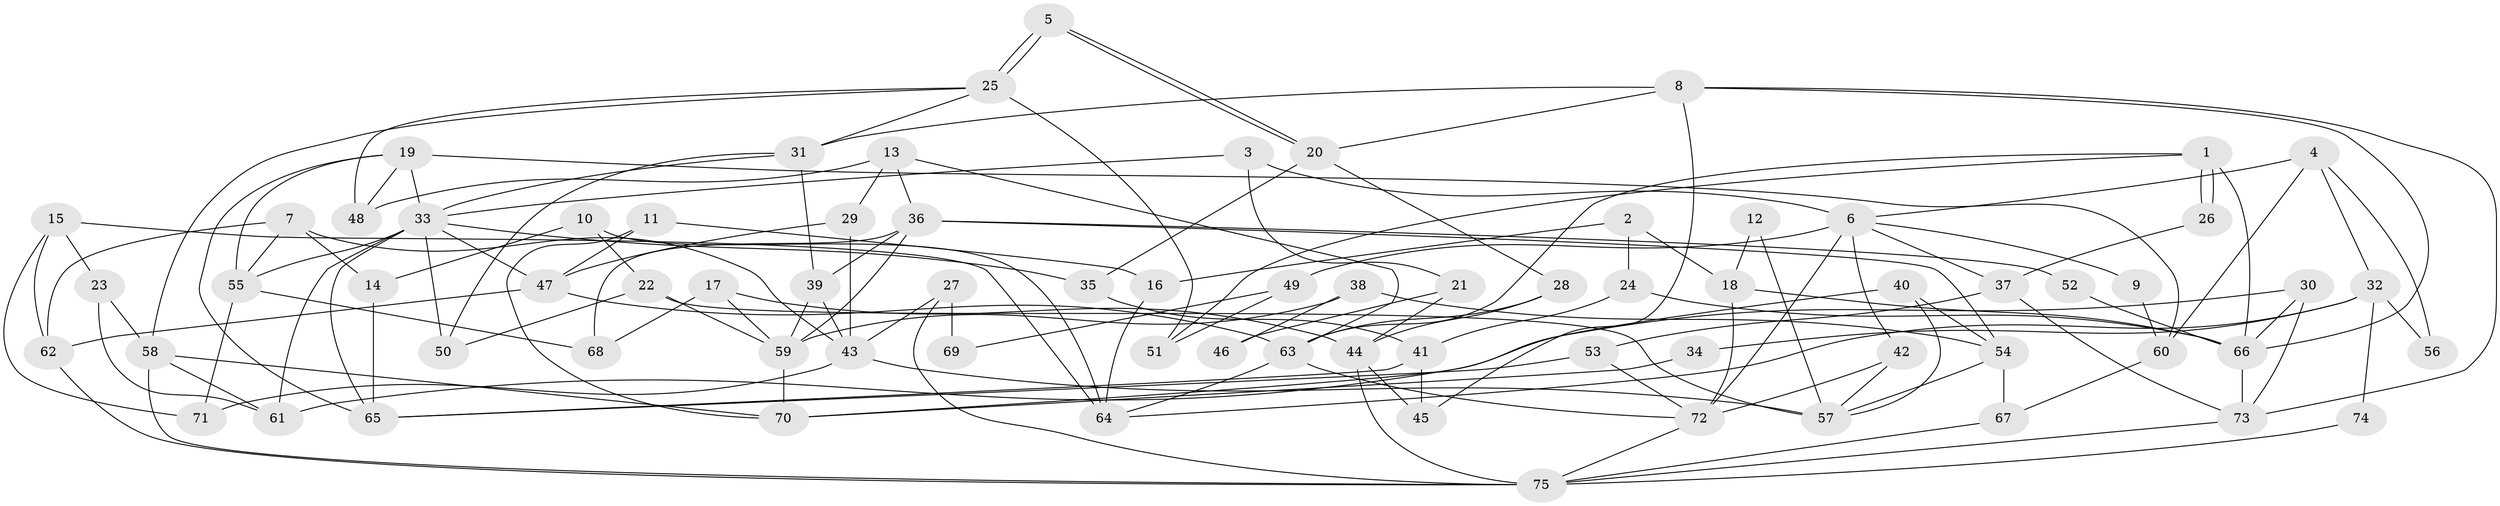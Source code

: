 // Generated by graph-tools (version 1.1) at 2025/26/03/09/25 03:26:18]
// undirected, 75 vertices, 150 edges
graph export_dot {
graph [start="1"]
  node [color=gray90,style=filled];
  1;
  2;
  3;
  4;
  5;
  6;
  7;
  8;
  9;
  10;
  11;
  12;
  13;
  14;
  15;
  16;
  17;
  18;
  19;
  20;
  21;
  22;
  23;
  24;
  25;
  26;
  27;
  28;
  29;
  30;
  31;
  32;
  33;
  34;
  35;
  36;
  37;
  38;
  39;
  40;
  41;
  42;
  43;
  44;
  45;
  46;
  47;
  48;
  49;
  50;
  51;
  52;
  53;
  54;
  55;
  56;
  57;
  58;
  59;
  60;
  61;
  62;
  63;
  64;
  65;
  66;
  67;
  68;
  69;
  70;
  71;
  72;
  73;
  74;
  75;
  1 -- 26;
  1 -- 26;
  1 -- 66;
  1 -- 51;
  1 -- 63;
  2 -- 16;
  2 -- 18;
  2 -- 24;
  3 -- 6;
  3 -- 33;
  3 -- 21;
  4 -- 6;
  4 -- 60;
  4 -- 32;
  4 -- 56;
  5 -- 25;
  5 -- 25;
  5 -- 20;
  5 -- 20;
  6 -- 37;
  6 -- 72;
  6 -- 9;
  6 -- 42;
  6 -- 49;
  7 -- 43;
  7 -- 14;
  7 -- 55;
  7 -- 62;
  8 -- 31;
  8 -- 73;
  8 -- 20;
  8 -- 45;
  8 -- 66;
  9 -- 60;
  10 -- 22;
  10 -- 64;
  10 -- 14;
  11 -- 70;
  11 -- 47;
  11 -- 16;
  12 -- 18;
  12 -- 57;
  13 -- 29;
  13 -- 63;
  13 -- 36;
  13 -- 48;
  14 -- 65;
  15 -- 71;
  15 -- 62;
  15 -- 23;
  15 -- 64;
  16 -- 64;
  17 -- 44;
  17 -- 68;
  17 -- 59;
  18 -- 72;
  18 -- 66;
  19 -- 33;
  19 -- 55;
  19 -- 48;
  19 -- 60;
  19 -- 65;
  20 -- 28;
  20 -- 35;
  21 -- 44;
  21 -- 46;
  22 -- 57;
  22 -- 59;
  22 -- 50;
  23 -- 58;
  23 -- 61;
  24 -- 41;
  24 -- 66;
  25 -- 48;
  25 -- 31;
  25 -- 51;
  25 -- 58;
  26 -- 37;
  27 -- 43;
  27 -- 75;
  27 -- 69;
  28 -- 44;
  28 -- 63;
  29 -- 43;
  29 -- 47;
  30 -- 66;
  30 -- 73;
  30 -- 61;
  31 -- 50;
  31 -- 33;
  31 -- 39;
  32 -- 64;
  32 -- 34;
  32 -- 56;
  32 -- 74;
  33 -- 61;
  33 -- 35;
  33 -- 47;
  33 -- 50;
  33 -- 55;
  33 -- 65;
  34 -- 70;
  35 -- 41;
  36 -- 39;
  36 -- 52;
  36 -- 54;
  36 -- 59;
  36 -- 68;
  37 -- 53;
  37 -- 73;
  38 -- 59;
  38 -- 54;
  38 -- 46;
  39 -- 59;
  39 -- 43;
  40 -- 54;
  40 -- 70;
  40 -- 57;
  41 -- 65;
  41 -- 45;
  42 -- 72;
  42 -- 57;
  43 -- 57;
  43 -- 71;
  44 -- 45;
  44 -- 75;
  47 -- 63;
  47 -- 62;
  49 -- 51;
  49 -- 69;
  52 -- 66;
  53 -- 65;
  53 -- 72;
  54 -- 57;
  54 -- 67;
  55 -- 68;
  55 -- 71;
  58 -- 61;
  58 -- 70;
  58 -- 75;
  59 -- 70;
  60 -- 67;
  62 -- 75;
  63 -- 64;
  63 -- 72;
  66 -- 73;
  67 -- 75;
  72 -- 75;
  73 -- 75;
  74 -- 75;
}
